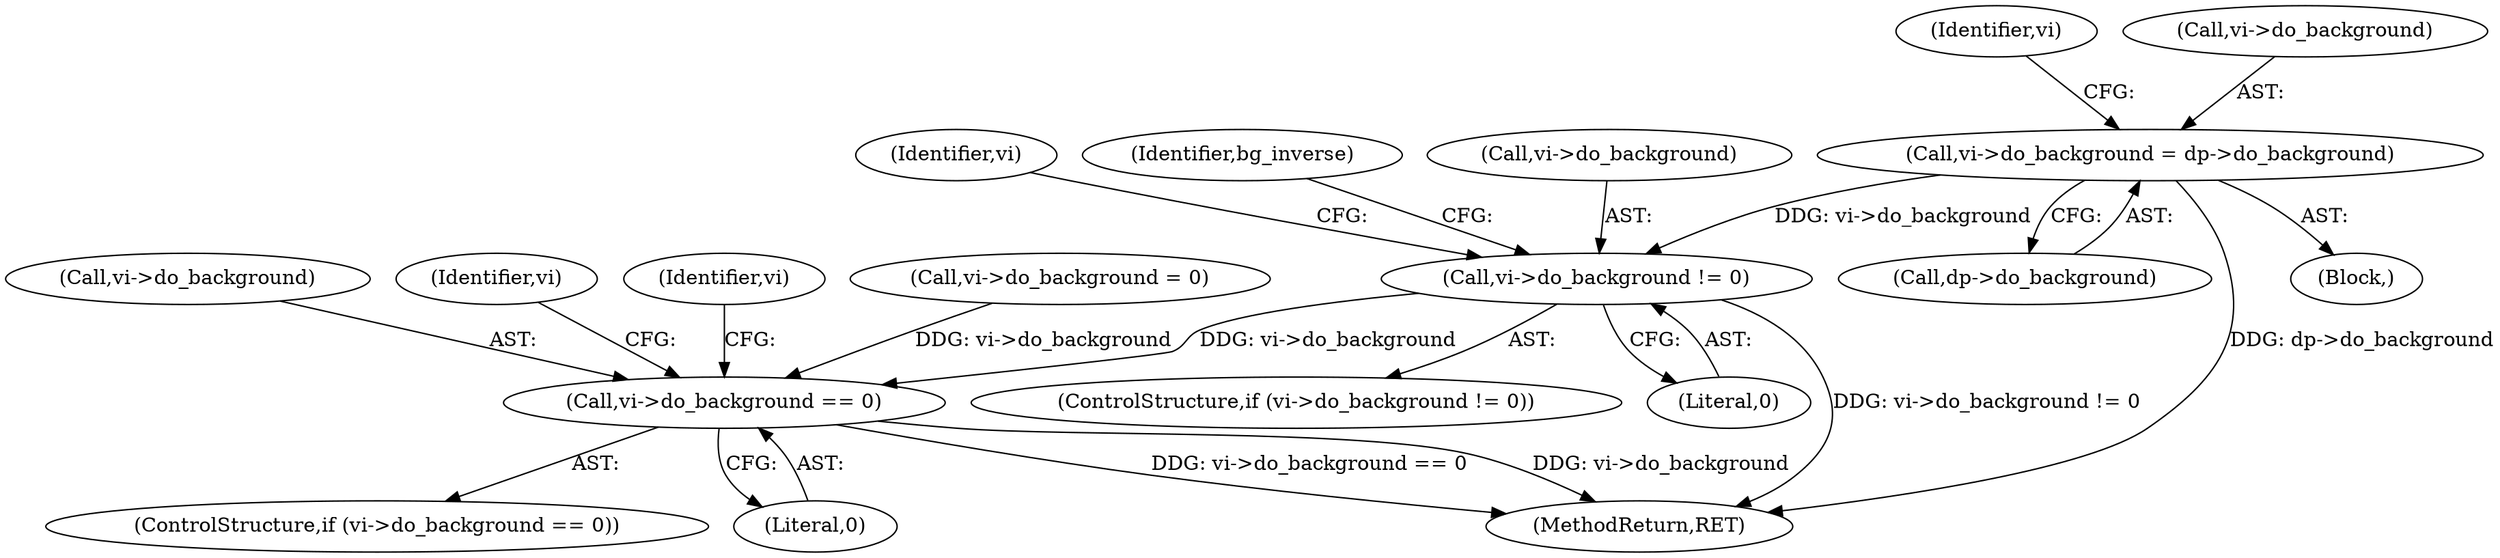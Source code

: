 digraph "0_Android_9d4853418ab2f754c2b63e091c29c5529b8b86ca_92@pointer" {
"1000350" [label="(Call,vi->do_background = dp->do_background)"];
"1000358" [label="(Call,vi->do_background != 0)"];
"1000450" [label="(Call,vi->do_background == 0)"];
"1000357" [label="(ControlStructure,if (vi->do_background != 0))"];
"1000450" [label="(Call,vi->do_background == 0)"];
"1000360" [label="(Identifier,vi)"];
"1000452" [label="(Identifier,vi)"];
"1000451" [label="(Call,vi->do_background)"];
"1000457" [label="(Identifier,vi)"];
"1000358" [label="(Call,vi->do_background != 0)"];
"1000362" [label="(Literal,0)"];
"1000366" [label="(Identifier,bg_inverse)"];
"1000354" [label="(Call,dp->do_background)"];
"1000470" [label="(Identifier,vi)"];
"1000351" [label="(Call,vi->do_background)"];
"1000444" [label="(Call,vi->do_background = 0)"];
"1000449" [label="(ControlStructure,if (vi->do_background == 0))"];
"1000454" [label="(Literal,0)"];
"1000525" [label="(MethodReturn,RET)"];
"1000350" [label="(Call,vi->do_background = dp->do_background)"];
"1000349" [label="(Block,)"];
"1000359" [label="(Call,vi->do_background)"];
"1000350" -> "1000349"  [label="AST: "];
"1000350" -> "1000354"  [label="CFG: "];
"1000351" -> "1000350"  [label="AST: "];
"1000354" -> "1000350"  [label="AST: "];
"1000360" -> "1000350"  [label="CFG: "];
"1000350" -> "1000525"  [label="DDG: dp->do_background"];
"1000350" -> "1000358"  [label="DDG: vi->do_background"];
"1000358" -> "1000357"  [label="AST: "];
"1000358" -> "1000362"  [label="CFG: "];
"1000359" -> "1000358"  [label="AST: "];
"1000362" -> "1000358"  [label="AST: "];
"1000366" -> "1000358"  [label="CFG: "];
"1000452" -> "1000358"  [label="CFG: "];
"1000358" -> "1000525"  [label="DDG: vi->do_background != 0"];
"1000358" -> "1000450"  [label="DDG: vi->do_background"];
"1000450" -> "1000449"  [label="AST: "];
"1000450" -> "1000454"  [label="CFG: "];
"1000451" -> "1000450"  [label="AST: "];
"1000454" -> "1000450"  [label="AST: "];
"1000457" -> "1000450"  [label="CFG: "];
"1000470" -> "1000450"  [label="CFG: "];
"1000450" -> "1000525"  [label="DDG: vi->do_background == 0"];
"1000450" -> "1000525"  [label="DDG: vi->do_background"];
"1000444" -> "1000450"  [label="DDG: vi->do_background"];
}
